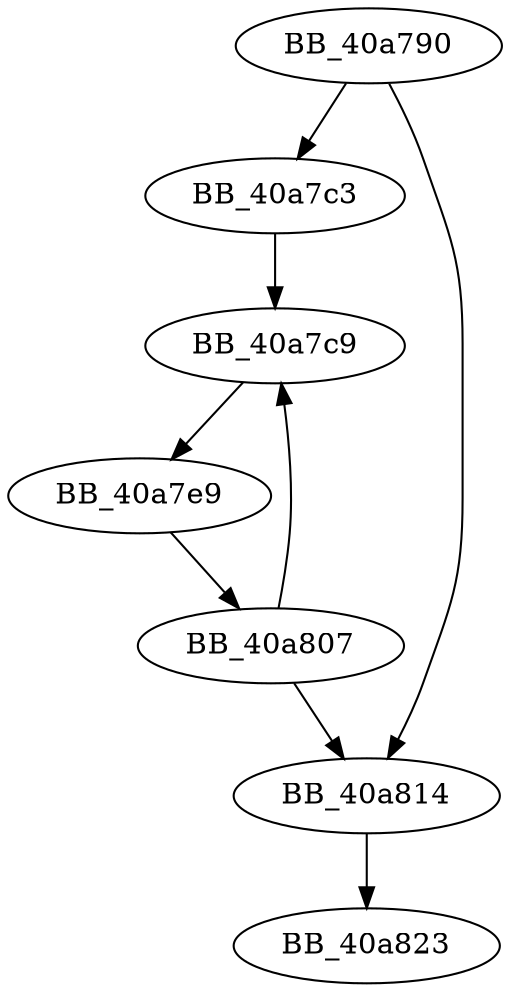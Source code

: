 DiGraph sub_40A790{
BB_40a790->BB_40a7c3
BB_40a790->BB_40a814
BB_40a7c3->BB_40a7c9
BB_40a7c9->BB_40a7e9
BB_40a7e9->BB_40a807
BB_40a807->BB_40a7c9
BB_40a807->BB_40a814
BB_40a814->BB_40a823
}

